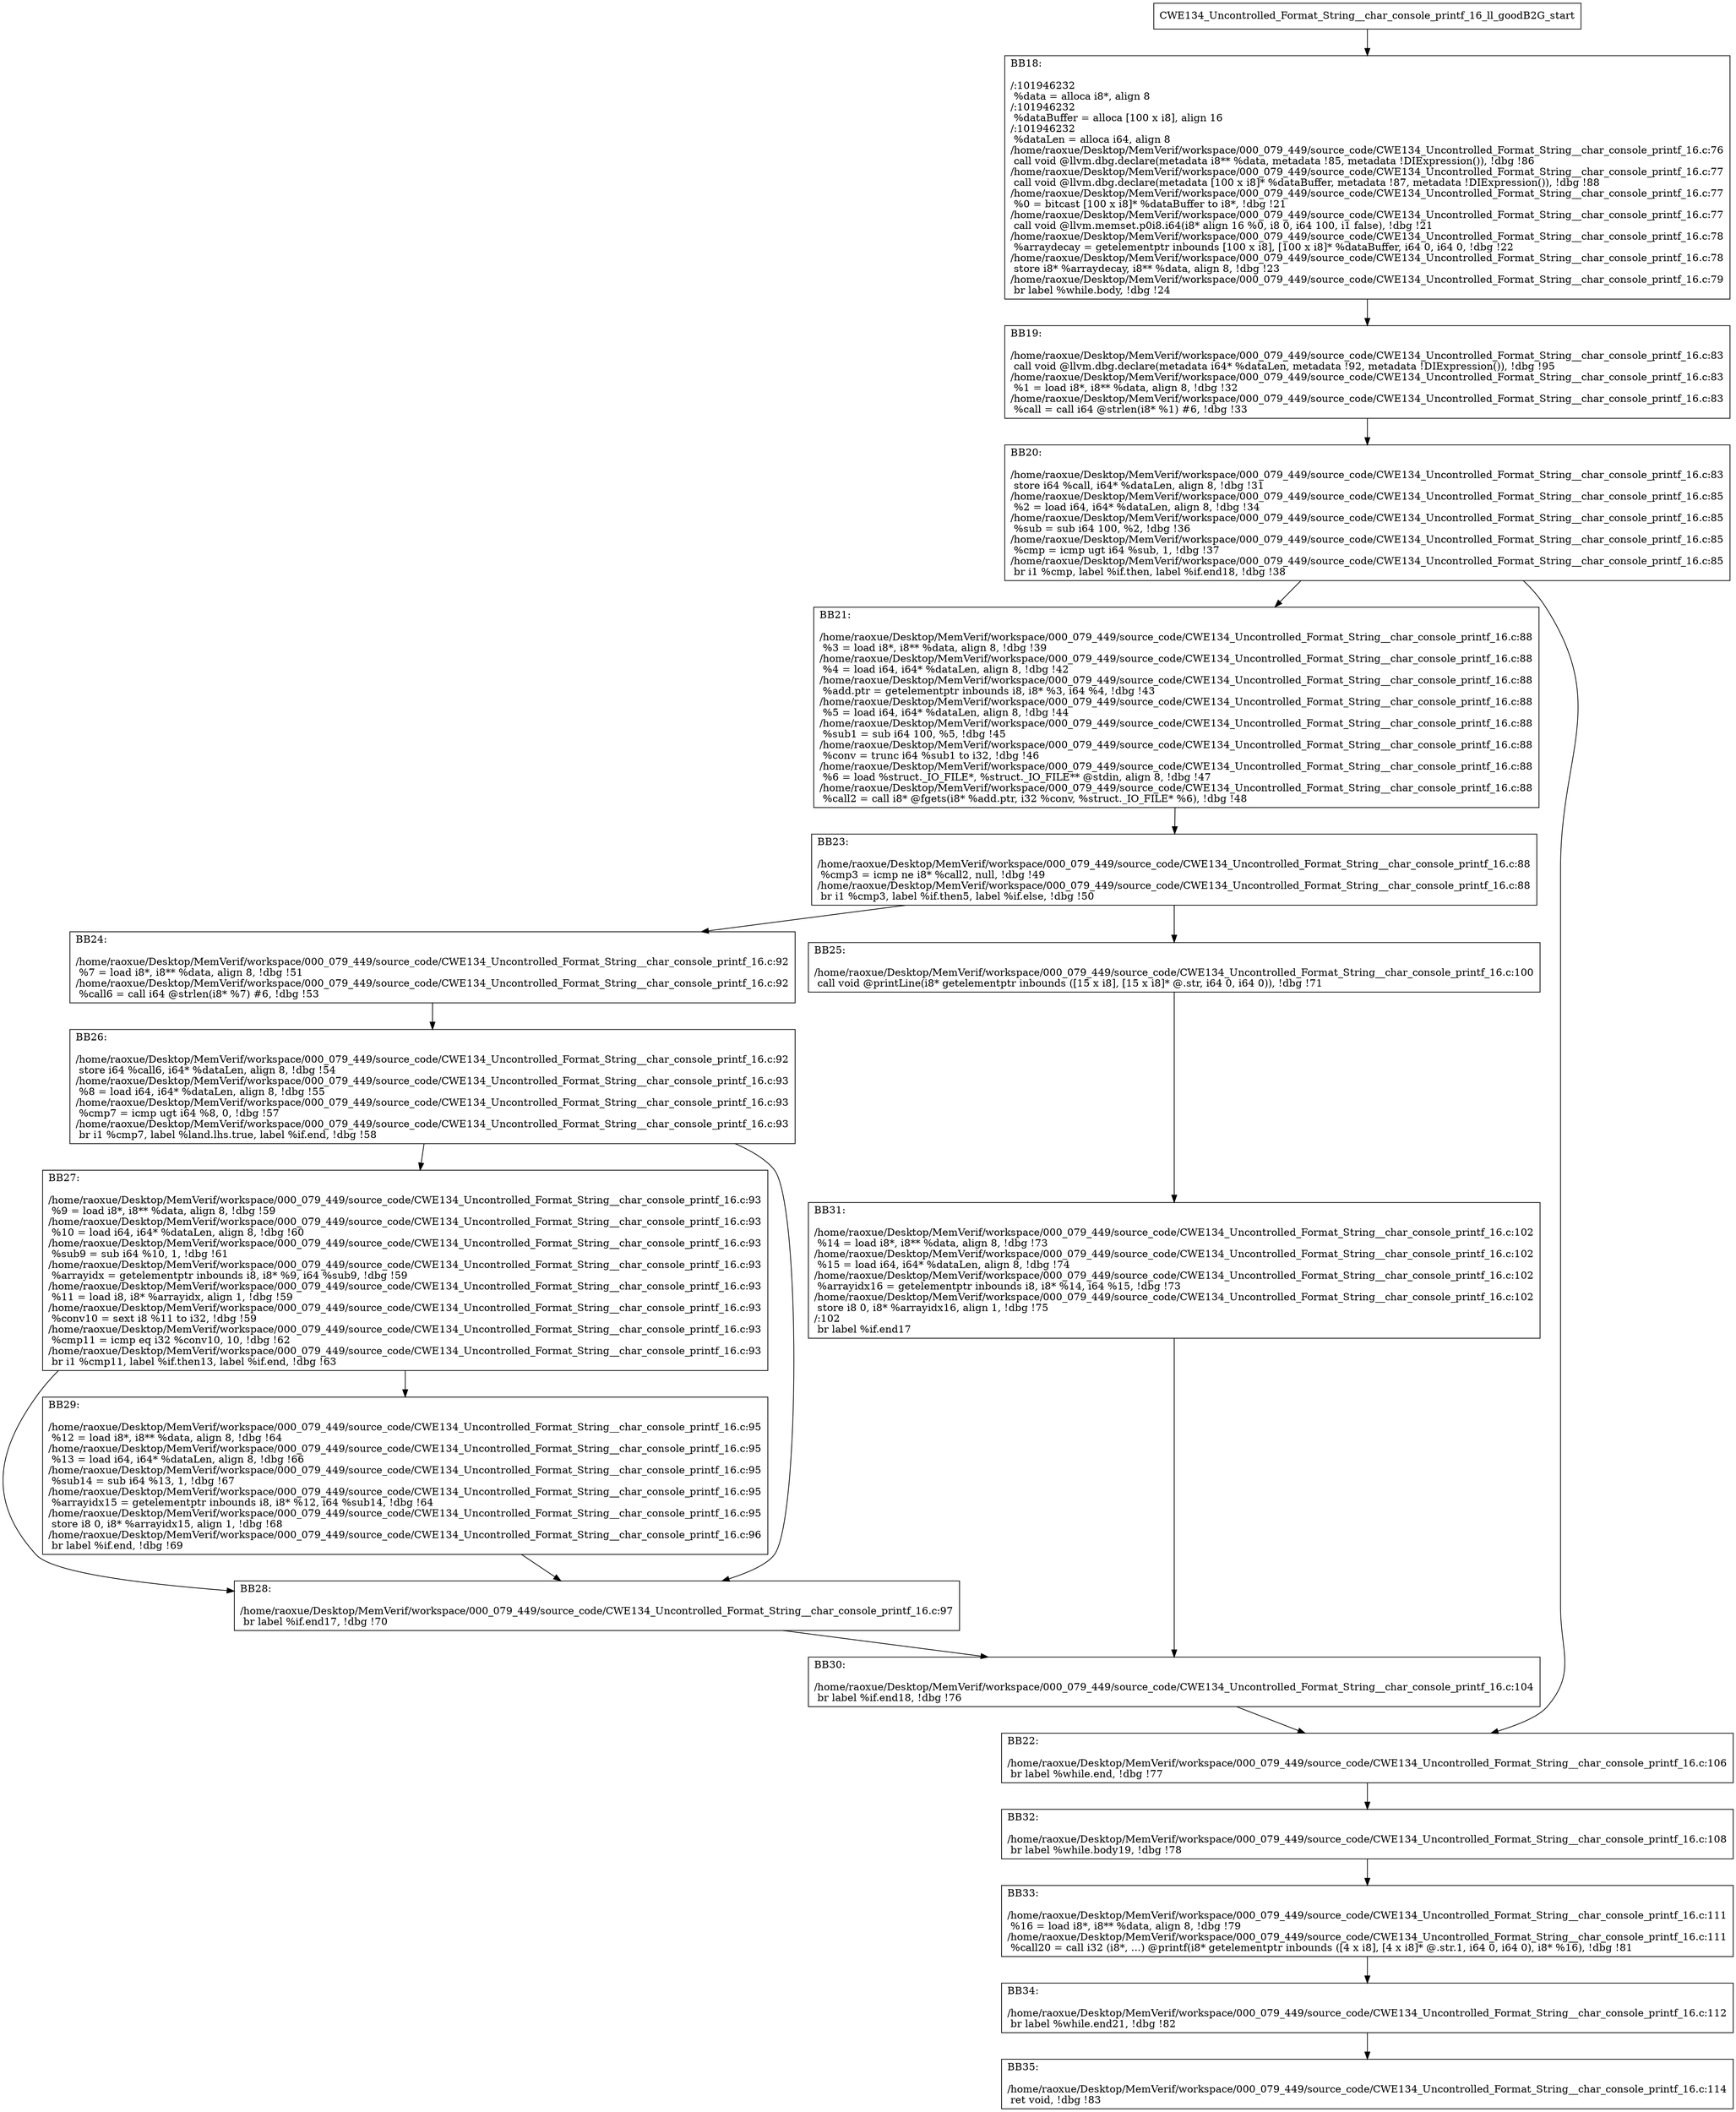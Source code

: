 digraph "CFG for'CWE134_Uncontrolled_Format_String__char_console_printf_16_ll_goodB2G' function" {
	BBCWE134_Uncontrolled_Format_String__char_console_printf_16_ll_goodB2G_start[shape=record,label="{CWE134_Uncontrolled_Format_String__char_console_printf_16_ll_goodB2G_start}"];
	BBCWE134_Uncontrolled_Format_String__char_console_printf_16_ll_goodB2G_start-> CWE134_Uncontrolled_Format_String__char_console_printf_16_ll_goodB2GBB18;
	CWE134_Uncontrolled_Format_String__char_console_printf_16_ll_goodB2GBB18 [shape=record, label="{BB18:\l\l/:101946232\l
  %data = alloca i8*, align 8\l
/:101946232\l
  %dataBuffer = alloca [100 x i8], align 16\l
/:101946232\l
  %dataLen = alloca i64, align 8\l
/home/raoxue/Desktop/MemVerif/workspace/000_079_449/source_code/CWE134_Uncontrolled_Format_String__char_console_printf_16.c:76\l
  call void @llvm.dbg.declare(metadata i8** %data, metadata !85, metadata !DIExpression()), !dbg !86\l
/home/raoxue/Desktop/MemVerif/workspace/000_079_449/source_code/CWE134_Uncontrolled_Format_String__char_console_printf_16.c:77\l
  call void @llvm.dbg.declare(metadata [100 x i8]* %dataBuffer, metadata !87, metadata !DIExpression()), !dbg !88\l
/home/raoxue/Desktop/MemVerif/workspace/000_079_449/source_code/CWE134_Uncontrolled_Format_String__char_console_printf_16.c:77\l
  %0 = bitcast [100 x i8]* %dataBuffer to i8*, !dbg !21\l
/home/raoxue/Desktop/MemVerif/workspace/000_079_449/source_code/CWE134_Uncontrolled_Format_String__char_console_printf_16.c:77\l
  call void @llvm.memset.p0i8.i64(i8* align 16 %0, i8 0, i64 100, i1 false), !dbg !21\l
/home/raoxue/Desktop/MemVerif/workspace/000_079_449/source_code/CWE134_Uncontrolled_Format_String__char_console_printf_16.c:78\l
  %arraydecay = getelementptr inbounds [100 x i8], [100 x i8]* %dataBuffer, i64 0, i64 0, !dbg !22\l
/home/raoxue/Desktop/MemVerif/workspace/000_079_449/source_code/CWE134_Uncontrolled_Format_String__char_console_printf_16.c:78\l
  store i8* %arraydecay, i8** %data, align 8, !dbg !23\l
/home/raoxue/Desktop/MemVerif/workspace/000_079_449/source_code/CWE134_Uncontrolled_Format_String__char_console_printf_16.c:79\l
  br label %while.body, !dbg !24\l
}"];
	CWE134_Uncontrolled_Format_String__char_console_printf_16_ll_goodB2GBB18-> CWE134_Uncontrolled_Format_String__char_console_printf_16_ll_goodB2GBB19;
	CWE134_Uncontrolled_Format_String__char_console_printf_16_ll_goodB2GBB19 [shape=record, label="{BB19:\l\l/home/raoxue/Desktop/MemVerif/workspace/000_079_449/source_code/CWE134_Uncontrolled_Format_String__char_console_printf_16.c:83\l
  call void @llvm.dbg.declare(metadata i64* %dataLen, metadata !92, metadata !DIExpression()), !dbg !95\l
/home/raoxue/Desktop/MemVerif/workspace/000_079_449/source_code/CWE134_Uncontrolled_Format_String__char_console_printf_16.c:83\l
  %1 = load i8*, i8** %data, align 8, !dbg !32\l
/home/raoxue/Desktop/MemVerif/workspace/000_079_449/source_code/CWE134_Uncontrolled_Format_String__char_console_printf_16.c:83\l
  %call = call i64 @strlen(i8* %1) #6, !dbg !33\l
}"];
	CWE134_Uncontrolled_Format_String__char_console_printf_16_ll_goodB2GBB19-> CWE134_Uncontrolled_Format_String__char_console_printf_16_ll_goodB2GBB20;
	CWE134_Uncontrolled_Format_String__char_console_printf_16_ll_goodB2GBB20 [shape=record, label="{BB20:\l\l/home/raoxue/Desktop/MemVerif/workspace/000_079_449/source_code/CWE134_Uncontrolled_Format_String__char_console_printf_16.c:83\l
  store i64 %call, i64* %dataLen, align 8, !dbg !31\l
/home/raoxue/Desktop/MemVerif/workspace/000_079_449/source_code/CWE134_Uncontrolled_Format_String__char_console_printf_16.c:85\l
  %2 = load i64, i64* %dataLen, align 8, !dbg !34\l
/home/raoxue/Desktop/MemVerif/workspace/000_079_449/source_code/CWE134_Uncontrolled_Format_String__char_console_printf_16.c:85\l
  %sub = sub i64 100, %2, !dbg !36\l
/home/raoxue/Desktop/MemVerif/workspace/000_079_449/source_code/CWE134_Uncontrolled_Format_String__char_console_printf_16.c:85\l
  %cmp = icmp ugt i64 %sub, 1, !dbg !37\l
/home/raoxue/Desktop/MemVerif/workspace/000_079_449/source_code/CWE134_Uncontrolled_Format_String__char_console_printf_16.c:85\l
  br i1 %cmp, label %if.then, label %if.end18, !dbg !38\l
}"];
	CWE134_Uncontrolled_Format_String__char_console_printf_16_ll_goodB2GBB20-> CWE134_Uncontrolled_Format_String__char_console_printf_16_ll_goodB2GBB21;
	CWE134_Uncontrolled_Format_String__char_console_printf_16_ll_goodB2GBB20-> CWE134_Uncontrolled_Format_String__char_console_printf_16_ll_goodB2GBB22;
	CWE134_Uncontrolled_Format_String__char_console_printf_16_ll_goodB2GBB21 [shape=record, label="{BB21:\l\l/home/raoxue/Desktop/MemVerif/workspace/000_079_449/source_code/CWE134_Uncontrolled_Format_String__char_console_printf_16.c:88\l
  %3 = load i8*, i8** %data, align 8, !dbg !39\l
/home/raoxue/Desktop/MemVerif/workspace/000_079_449/source_code/CWE134_Uncontrolled_Format_String__char_console_printf_16.c:88\l
  %4 = load i64, i64* %dataLen, align 8, !dbg !42\l
/home/raoxue/Desktop/MemVerif/workspace/000_079_449/source_code/CWE134_Uncontrolled_Format_String__char_console_printf_16.c:88\l
  %add.ptr = getelementptr inbounds i8, i8* %3, i64 %4, !dbg !43\l
/home/raoxue/Desktop/MemVerif/workspace/000_079_449/source_code/CWE134_Uncontrolled_Format_String__char_console_printf_16.c:88\l
  %5 = load i64, i64* %dataLen, align 8, !dbg !44\l
/home/raoxue/Desktop/MemVerif/workspace/000_079_449/source_code/CWE134_Uncontrolled_Format_String__char_console_printf_16.c:88\l
  %sub1 = sub i64 100, %5, !dbg !45\l
/home/raoxue/Desktop/MemVerif/workspace/000_079_449/source_code/CWE134_Uncontrolled_Format_String__char_console_printf_16.c:88\l
  %conv = trunc i64 %sub1 to i32, !dbg !46\l
/home/raoxue/Desktop/MemVerif/workspace/000_079_449/source_code/CWE134_Uncontrolled_Format_String__char_console_printf_16.c:88\l
  %6 = load %struct._IO_FILE*, %struct._IO_FILE** @stdin, align 8, !dbg !47\l
/home/raoxue/Desktop/MemVerif/workspace/000_079_449/source_code/CWE134_Uncontrolled_Format_String__char_console_printf_16.c:88\l
  %call2 = call i8* @fgets(i8* %add.ptr, i32 %conv, %struct._IO_FILE* %6), !dbg !48\l
}"];
	CWE134_Uncontrolled_Format_String__char_console_printf_16_ll_goodB2GBB21-> CWE134_Uncontrolled_Format_String__char_console_printf_16_ll_goodB2GBB23;
	CWE134_Uncontrolled_Format_String__char_console_printf_16_ll_goodB2GBB23 [shape=record, label="{BB23:\l\l/home/raoxue/Desktop/MemVerif/workspace/000_079_449/source_code/CWE134_Uncontrolled_Format_String__char_console_printf_16.c:88\l
  %cmp3 = icmp ne i8* %call2, null, !dbg !49\l
/home/raoxue/Desktop/MemVerif/workspace/000_079_449/source_code/CWE134_Uncontrolled_Format_String__char_console_printf_16.c:88\l
  br i1 %cmp3, label %if.then5, label %if.else, !dbg !50\l
}"];
	CWE134_Uncontrolled_Format_String__char_console_printf_16_ll_goodB2GBB23-> CWE134_Uncontrolled_Format_String__char_console_printf_16_ll_goodB2GBB24;
	CWE134_Uncontrolled_Format_String__char_console_printf_16_ll_goodB2GBB23-> CWE134_Uncontrolled_Format_String__char_console_printf_16_ll_goodB2GBB25;
	CWE134_Uncontrolled_Format_String__char_console_printf_16_ll_goodB2GBB24 [shape=record, label="{BB24:\l\l/home/raoxue/Desktop/MemVerif/workspace/000_079_449/source_code/CWE134_Uncontrolled_Format_String__char_console_printf_16.c:92\l
  %7 = load i8*, i8** %data, align 8, !dbg !51\l
/home/raoxue/Desktop/MemVerif/workspace/000_079_449/source_code/CWE134_Uncontrolled_Format_String__char_console_printf_16.c:92\l
  %call6 = call i64 @strlen(i8* %7) #6, !dbg !53\l
}"];
	CWE134_Uncontrolled_Format_String__char_console_printf_16_ll_goodB2GBB24-> CWE134_Uncontrolled_Format_String__char_console_printf_16_ll_goodB2GBB26;
	CWE134_Uncontrolled_Format_String__char_console_printf_16_ll_goodB2GBB26 [shape=record, label="{BB26:\l\l/home/raoxue/Desktop/MemVerif/workspace/000_079_449/source_code/CWE134_Uncontrolled_Format_String__char_console_printf_16.c:92\l
  store i64 %call6, i64* %dataLen, align 8, !dbg !54\l
/home/raoxue/Desktop/MemVerif/workspace/000_079_449/source_code/CWE134_Uncontrolled_Format_String__char_console_printf_16.c:93\l
  %8 = load i64, i64* %dataLen, align 8, !dbg !55\l
/home/raoxue/Desktop/MemVerif/workspace/000_079_449/source_code/CWE134_Uncontrolled_Format_String__char_console_printf_16.c:93\l
  %cmp7 = icmp ugt i64 %8, 0, !dbg !57\l
/home/raoxue/Desktop/MemVerif/workspace/000_079_449/source_code/CWE134_Uncontrolled_Format_String__char_console_printf_16.c:93\l
  br i1 %cmp7, label %land.lhs.true, label %if.end, !dbg !58\l
}"];
	CWE134_Uncontrolled_Format_String__char_console_printf_16_ll_goodB2GBB26-> CWE134_Uncontrolled_Format_String__char_console_printf_16_ll_goodB2GBB27;
	CWE134_Uncontrolled_Format_String__char_console_printf_16_ll_goodB2GBB26-> CWE134_Uncontrolled_Format_String__char_console_printf_16_ll_goodB2GBB28;
	CWE134_Uncontrolled_Format_String__char_console_printf_16_ll_goodB2GBB27 [shape=record, label="{BB27:\l\l/home/raoxue/Desktop/MemVerif/workspace/000_079_449/source_code/CWE134_Uncontrolled_Format_String__char_console_printf_16.c:93\l
  %9 = load i8*, i8** %data, align 8, !dbg !59\l
/home/raoxue/Desktop/MemVerif/workspace/000_079_449/source_code/CWE134_Uncontrolled_Format_String__char_console_printf_16.c:93\l
  %10 = load i64, i64* %dataLen, align 8, !dbg !60\l
/home/raoxue/Desktop/MemVerif/workspace/000_079_449/source_code/CWE134_Uncontrolled_Format_String__char_console_printf_16.c:93\l
  %sub9 = sub i64 %10, 1, !dbg !61\l
/home/raoxue/Desktop/MemVerif/workspace/000_079_449/source_code/CWE134_Uncontrolled_Format_String__char_console_printf_16.c:93\l
  %arrayidx = getelementptr inbounds i8, i8* %9, i64 %sub9, !dbg !59\l
/home/raoxue/Desktop/MemVerif/workspace/000_079_449/source_code/CWE134_Uncontrolled_Format_String__char_console_printf_16.c:93\l
  %11 = load i8, i8* %arrayidx, align 1, !dbg !59\l
/home/raoxue/Desktop/MemVerif/workspace/000_079_449/source_code/CWE134_Uncontrolled_Format_String__char_console_printf_16.c:93\l
  %conv10 = sext i8 %11 to i32, !dbg !59\l
/home/raoxue/Desktop/MemVerif/workspace/000_079_449/source_code/CWE134_Uncontrolled_Format_String__char_console_printf_16.c:93\l
  %cmp11 = icmp eq i32 %conv10, 10, !dbg !62\l
/home/raoxue/Desktop/MemVerif/workspace/000_079_449/source_code/CWE134_Uncontrolled_Format_String__char_console_printf_16.c:93\l
  br i1 %cmp11, label %if.then13, label %if.end, !dbg !63\l
}"];
	CWE134_Uncontrolled_Format_String__char_console_printf_16_ll_goodB2GBB27-> CWE134_Uncontrolled_Format_String__char_console_printf_16_ll_goodB2GBB29;
	CWE134_Uncontrolled_Format_String__char_console_printf_16_ll_goodB2GBB27-> CWE134_Uncontrolled_Format_String__char_console_printf_16_ll_goodB2GBB28;
	CWE134_Uncontrolled_Format_String__char_console_printf_16_ll_goodB2GBB29 [shape=record, label="{BB29:\l\l/home/raoxue/Desktop/MemVerif/workspace/000_079_449/source_code/CWE134_Uncontrolled_Format_String__char_console_printf_16.c:95\l
  %12 = load i8*, i8** %data, align 8, !dbg !64\l
/home/raoxue/Desktop/MemVerif/workspace/000_079_449/source_code/CWE134_Uncontrolled_Format_String__char_console_printf_16.c:95\l
  %13 = load i64, i64* %dataLen, align 8, !dbg !66\l
/home/raoxue/Desktop/MemVerif/workspace/000_079_449/source_code/CWE134_Uncontrolled_Format_String__char_console_printf_16.c:95\l
  %sub14 = sub i64 %13, 1, !dbg !67\l
/home/raoxue/Desktop/MemVerif/workspace/000_079_449/source_code/CWE134_Uncontrolled_Format_String__char_console_printf_16.c:95\l
  %arrayidx15 = getelementptr inbounds i8, i8* %12, i64 %sub14, !dbg !64\l
/home/raoxue/Desktop/MemVerif/workspace/000_079_449/source_code/CWE134_Uncontrolled_Format_String__char_console_printf_16.c:95\l
  store i8 0, i8* %arrayidx15, align 1, !dbg !68\l
/home/raoxue/Desktop/MemVerif/workspace/000_079_449/source_code/CWE134_Uncontrolled_Format_String__char_console_printf_16.c:96\l
  br label %if.end, !dbg !69\l
}"];
	CWE134_Uncontrolled_Format_String__char_console_printf_16_ll_goodB2GBB29-> CWE134_Uncontrolled_Format_String__char_console_printf_16_ll_goodB2GBB28;
	CWE134_Uncontrolled_Format_String__char_console_printf_16_ll_goodB2GBB28 [shape=record, label="{BB28:\l\l/home/raoxue/Desktop/MemVerif/workspace/000_079_449/source_code/CWE134_Uncontrolled_Format_String__char_console_printf_16.c:97\l
  br label %if.end17, !dbg !70\l
}"];
	CWE134_Uncontrolled_Format_String__char_console_printf_16_ll_goodB2GBB28-> CWE134_Uncontrolled_Format_String__char_console_printf_16_ll_goodB2GBB30;
	CWE134_Uncontrolled_Format_String__char_console_printf_16_ll_goodB2GBB25 [shape=record, label="{BB25:\l\l/home/raoxue/Desktop/MemVerif/workspace/000_079_449/source_code/CWE134_Uncontrolled_Format_String__char_console_printf_16.c:100\l
  call void @printLine(i8* getelementptr inbounds ([15 x i8], [15 x i8]* @.str, i64 0, i64 0)), !dbg !71\l
}"];
	CWE134_Uncontrolled_Format_String__char_console_printf_16_ll_goodB2GBB25-> CWE134_Uncontrolled_Format_String__char_console_printf_16_ll_goodB2GBB31;
	CWE134_Uncontrolled_Format_String__char_console_printf_16_ll_goodB2GBB31 [shape=record, label="{BB31:\l\l/home/raoxue/Desktop/MemVerif/workspace/000_079_449/source_code/CWE134_Uncontrolled_Format_String__char_console_printf_16.c:102\l
  %14 = load i8*, i8** %data, align 8, !dbg !73\l
/home/raoxue/Desktop/MemVerif/workspace/000_079_449/source_code/CWE134_Uncontrolled_Format_String__char_console_printf_16.c:102\l
  %15 = load i64, i64* %dataLen, align 8, !dbg !74\l
/home/raoxue/Desktop/MemVerif/workspace/000_079_449/source_code/CWE134_Uncontrolled_Format_String__char_console_printf_16.c:102\l
  %arrayidx16 = getelementptr inbounds i8, i8* %14, i64 %15, !dbg !73\l
/home/raoxue/Desktop/MemVerif/workspace/000_079_449/source_code/CWE134_Uncontrolled_Format_String__char_console_printf_16.c:102\l
  store i8 0, i8* %arrayidx16, align 1, !dbg !75\l
/:102\l
  br label %if.end17\l
}"];
	CWE134_Uncontrolled_Format_String__char_console_printf_16_ll_goodB2GBB31-> CWE134_Uncontrolled_Format_String__char_console_printf_16_ll_goodB2GBB30;
	CWE134_Uncontrolled_Format_String__char_console_printf_16_ll_goodB2GBB30 [shape=record, label="{BB30:\l\l/home/raoxue/Desktop/MemVerif/workspace/000_079_449/source_code/CWE134_Uncontrolled_Format_String__char_console_printf_16.c:104\l
  br label %if.end18, !dbg !76\l
}"];
	CWE134_Uncontrolled_Format_String__char_console_printf_16_ll_goodB2GBB30-> CWE134_Uncontrolled_Format_String__char_console_printf_16_ll_goodB2GBB22;
	CWE134_Uncontrolled_Format_String__char_console_printf_16_ll_goodB2GBB22 [shape=record, label="{BB22:\l\l/home/raoxue/Desktop/MemVerif/workspace/000_079_449/source_code/CWE134_Uncontrolled_Format_String__char_console_printf_16.c:106\l
  br label %while.end, !dbg !77\l
}"];
	CWE134_Uncontrolled_Format_String__char_console_printf_16_ll_goodB2GBB22-> CWE134_Uncontrolled_Format_String__char_console_printf_16_ll_goodB2GBB32;
	CWE134_Uncontrolled_Format_String__char_console_printf_16_ll_goodB2GBB32 [shape=record, label="{BB32:\l\l/home/raoxue/Desktop/MemVerif/workspace/000_079_449/source_code/CWE134_Uncontrolled_Format_String__char_console_printf_16.c:108\l
  br label %while.body19, !dbg !78\l
}"];
	CWE134_Uncontrolled_Format_String__char_console_printf_16_ll_goodB2GBB32-> CWE134_Uncontrolled_Format_String__char_console_printf_16_ll_goodB2GBB33;
	CWE134_Uncontrolled_Format_String__char_console_printf_16_ll_goodB2GBB33 [shape=record, label="{BB33:\l\l/home/raoxue/Desktop/MemVerif/workspace/000_079_449/source_code/CWE134_Uncontrolled_Format_String__char_console_printf_16.c:111\l
  %16 = load i8*, i8** %data, align 8, !dbg !79\l
/home/raoxue/Desktop/MemVerif/workspace/000_079_449/source_code/CWE134_Uncontrolled_Format_String__char_console_printf_16.c:111\l
  %call20 = call i32 (i8*, ...) @printf(i8* getelementptr inbounds ([4 x i8], [4 x i8]* @.str.1, i64 0, i64 0), i8* %16), !dbg !81\l
}"];
	CWE134_Uncontrolled_Format_String__char_console_printf_16_ll_goodB2GBB33-> CWE134_Uncontrolled_Format_String__char_console_printf_16_ll_goodB2GBB34;
	CWE134_Uncontrolled_Format_String__char_console_printf_16_ll_goodB2GBB34 [shape=record, label="{BB34:\l\l/home/raoxue/Desktop/MemVerif/workspace/000_079_449/source_code/CWE134_Uncontrolled_Format_String__char_console_printf_16.c:112\l
  br label %while.end21, !dbg !82\l
}"];
	CWE134_Uncontrolled_Format_String__char_console_printf_16_ll_goodB2GBB34-> CWE134_Uncontrolled_Format_String__char_console_printf_16_ll_goodB2GBB35;
	CWE134_Uncontrolled_Format_String__char_console_printf_16_ll_goodB2GBB35 [shape=record, label="{BB35:\l\l/home/raoxue/Desktop/MemVerif/workspace/000_079_449/source_code/CWE134_Uncontrolled_Format_String__char_console_printf_16.c:114\l
  ret void, !dbg !83\l
}"];
}
